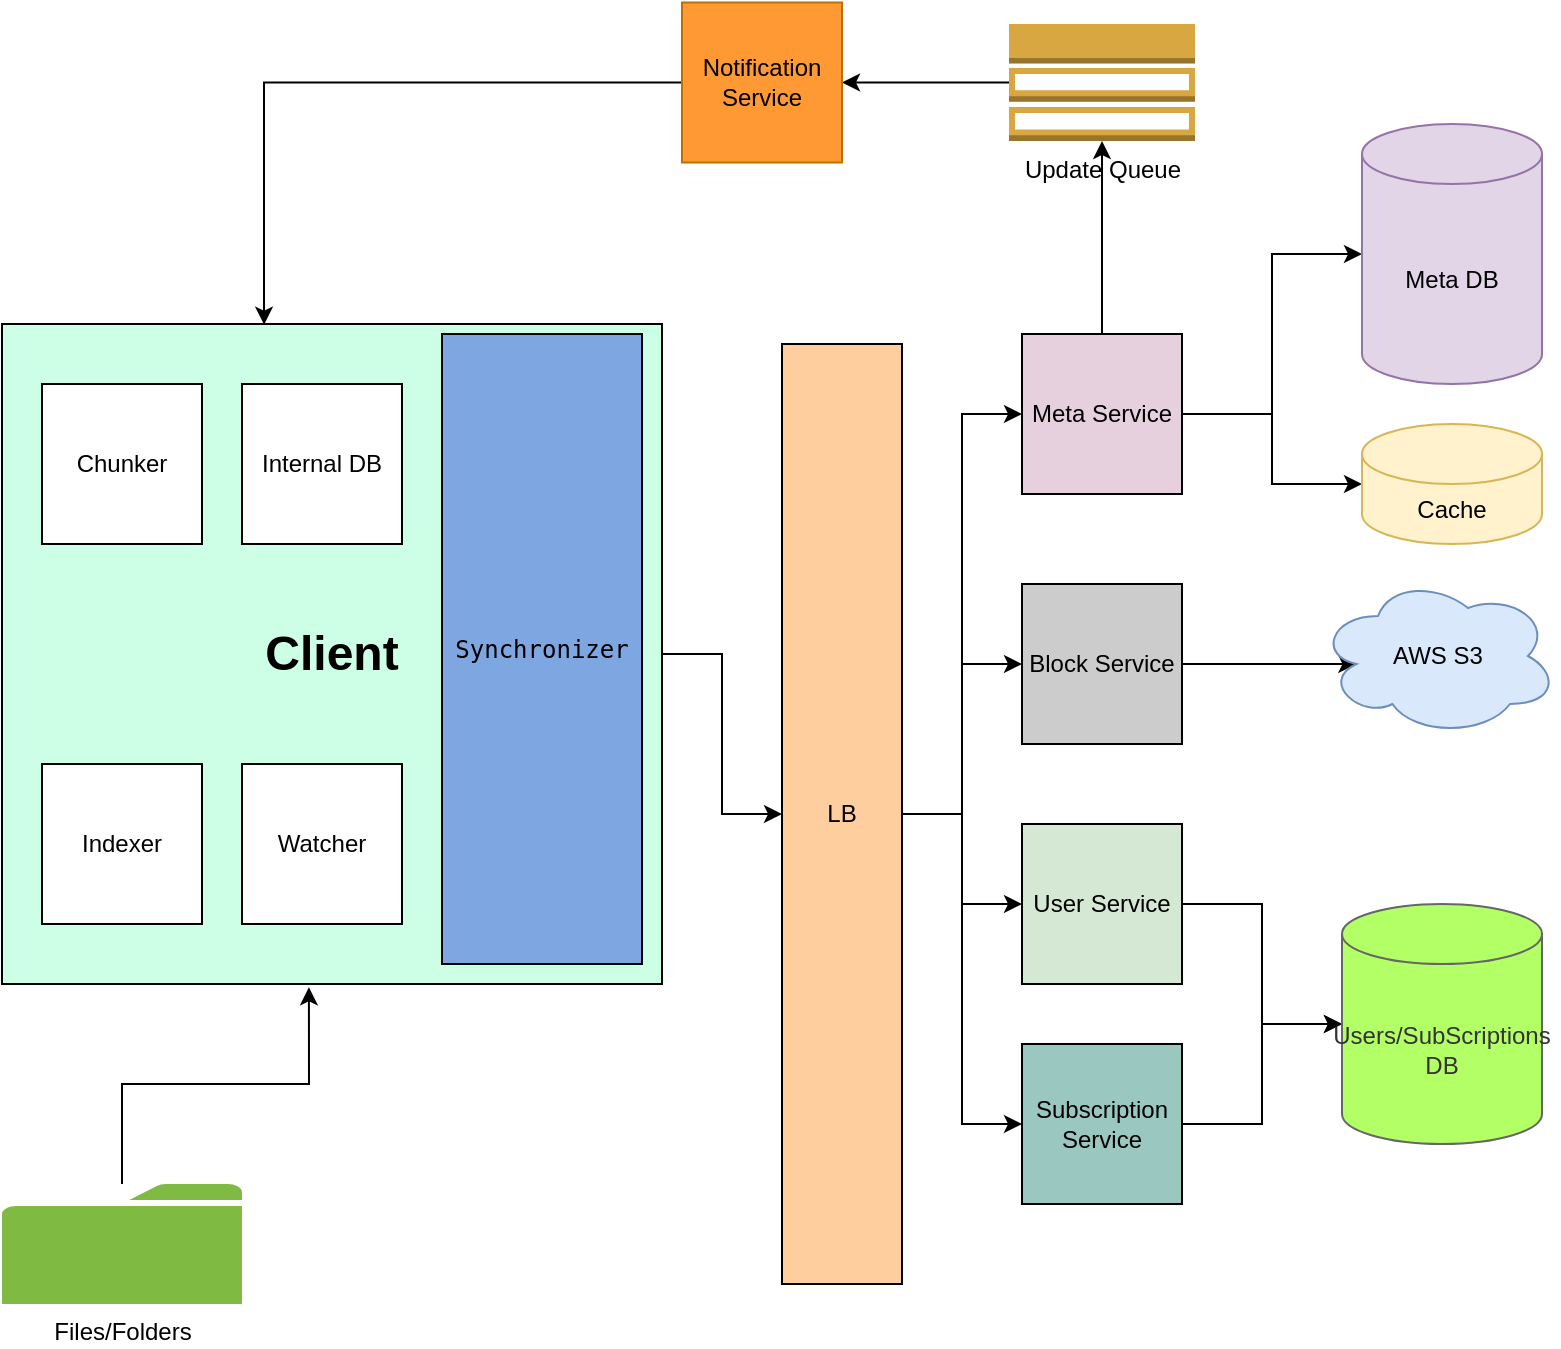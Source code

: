 <mxfile version="20.2.3" type="github">
  <diagram id="wSEB3fK-XeF4CPHWAN03" name="Page-1">
    <mxGraphModel dx="998" dy="1640" grid="1" gridSize="10" guides="1" tooltips="1" connect="1" arrows="1" fold="1" page="1" pageScale="1" pageWidth="850" pageHeight="1100" math="0" shadow="0">
      <root>
        <mxCell id="0" />
        <mxCell id="1" parent="0" />
        <mxCell id="wRP9L-mu9rGhEelxiZSA-36" style="edgeStyle=orthogonalEdgeStyle;rounded=0;orthogonalLoop=1;jettySize=auto;html=1;entryX=0.465;entryY=1.005;entryDx=0;entryDy=0;entryPerimeter=0;" edge="1" parent="1" source="wRP9L-mu9rGhEelxiZSA-1" target="wRP9L-mu9rGhEelxiZSA-2">
          <mxGeometry relative="1" as="geometry" />
        </mxCell>
        <mxCell id="wRP9L-mu9rGhEelxiZSA-1" value="Files/Folders" style="sketch=0;pointerEvents=1;shadow=0;dashed=0;html=1;strokeColor=none;labelPosition=center;verticalLabelPosition=bottom;verticalAlign=top;outlineConnect=0;align=center;shape=mxgraph.office.concepts.folder;fillColor=#7FBA42;" vertex="1" parent="1">
          <mxGeometry x="50" y="460" width="120" height="60" as="geometry" />
        </mxCell>
        <mxCell id="wRP9L-mu9rGhEelxiZSA-10" style="edgeStyle=orthogonalEdgeStyle;rounded=0;orthogonalLoop=1;jettySize=auto;html=1;exitX=1;exitY=0.5;exitDx=0;exitDy=0;entryX=0;entryY=0.5;entryDx=0;entryDy=0;" edge="1" parent="1" source="wRP9L-mu9rGhEelxiZSA-2" target="wRP9L-mu9rGhEelxiZSA-11">
          <mxGeometry relative="1" as="geometry">
            <mxPoint x="360" y="155" as="targetPoint" />
          </mxGeometry>
        </mxCell>
        <mxCell id="wRP9L-mu9rGhEelxiZSA-2" value="&lt;h1&gt;&lt;b&gt;Client&lt;/b&gt;&lt;/h1&gt;" style="whiteSpace=wrap;html=1;aspect=fixed;fillColor=#CCFFE6;" vertex="1" parent="1">
          <mxGeometry x="50" y="30" width="330" height="330" as="geometry" />
        </mxCell>
        <mxCell id="wRP9L-mu9rGhEelxiZSA-4" value="Chunker" style="whiteSpace=wrap;html=1;aspect=fixed;" vertex="1" parent="1">
          <mxGeometry x="70" y="60" width="80" height="80" as="geometry" />
        </mxCell>
        <mxCell id="wRP9L-mu9rGhEelxiZSA-5" value="Internal DB" style="whiteSpace=wrap;html=1;aspect=fixed;" vertex="1" parent="1">
          <mxGeometry x="170" y="60" width="80" height="80" as="geometry" />
        </mxCell>
        <mxCell id="wRP9L-mu9rGhEelxiZSA-6" value="Indexer" style="whiteSpace=wrap;html=1;aspect=fixed;" vertex="1" parent="1">
          <mxGeometry x="70" y="250" width="80" height="80" as="geometry" />
        </mxCell>
        <mxCell id="wRP9L-mu9rGhEelxiZSA-7" value="Watcher" style="whiteSpace=wrap;html=1;aspect=fixed;" vertex="1" parent="1">
          <mxGeometry x="170" y="250" width="80" height="80" as="geometry" />
        </mxCell>
        <mxCell id="wRP9L-mu9rGhEelxiZSA-17" style="edgeStyle=orthogonalEdgeStyle;rounded=0;orthogonalLoop=1;jettySize=auto;html=1;entryX=0;entryY=0.5;entryDx=0;entryDy=0;" edge="1" parent="1" source="wRP9L-mu9rGhEelxiZSA-11" target="wRP9L-mu9rGhEelxiZSA-14">
          <mxGeometry relative="1" as="geometry" />
        </mxCell>
        <mxCell id="wRP9L-mu9rGhEelxiZSA-19" style="edgeStyle=orthogonalEdgeStyle;rounded=0;orthogonalLoop=1;jettySize=auto;html=1;exitX=1;exitY=0.5;exitDx=0;exitDy=0;entryX=0;entryY=0.5;entryDx=0;entryDy=0;" edge="1" parent="1" source="wRP9L-mu9rGhEelxiZSA-11" target="wRP9L-mu9rGhEelxiZSA-15">
          <mxGeometry relative="1" as="geometry" />
        </mxCell>
        <mxCell id="wRP9L-mu9rGhEelxiZSA-20" style="edgeStyle=orthogonalEdgeStyle;rounded=0;orthogonalLoop=1;jettySize=auto;html=1;exitX=1;exitY=0.5;exitDx=0;exitDy=0;entryX=0;entryY=0.5;entryDx=0;entryDy=0;" edge="1" parent="1" source="wRP9L-mu9rGhEelxiZSA-11" target="wRP9L-mu9rGhEelxiZSA-16">
          <mxGeometry relative="1" as="geometry" />
        </mxCell>
        <mxCell id="wRP9L-mu9rGhEelxiZSA-21" style="edgeStyle=orthogonalEdgeStyle;rounded=0;orthogonalLoop=1;jettySize=auto;html=1;exitX=1;exitY=0.5;exitDx=0;exitDy=0;" edge="1" parent="1" source="wRP9L-mu9rGhEelxiZSA-11" target="wRP9L-mu9rGhEelxiZSA-13">
          <mxGeometry relative="1" as="geometry" />
        </mxCell>
        <mxCell id="wRP9L-mu9rGhEelxiZSA-11" value="LB" style="rounded=0;whiteSpace=wrap;html=1;fillColor=#FFCE9F;" vertex="1" parent="1">
          <mxGeometry x="440" y="40" width="60" height="470" as="geometry" />
        </mxCell>
        <mxCell id="wRP9L-mu9rGhEelxiZSA-12" value="&lt;pre&gt;Synchronizer&lt;/pre&gt;" style="rounded=0;whiteSpace=wrap;html=1;fillColor=#7EA6E0;" vertex="1" parent="1">
          <mxGeometry x="270" y="35" width="100" height="315" as="geometry" />
        </mxCell>
        <mxCell id="wRP9L-mu9rGhEelxiZSA-28" style="edgeStyle=orthogonalEdgeStyle;rounded=0;orthogonalLoop=1;jettySize=auto;html=1;exitX=1;exitY=0.5;exitDx=0;exitDy=0;entryX=0;entryY=0.5;entryDx=0;entryDy=0;entryPerimeter=0;" edge="1" parent="1" source="wRP9L-mu9rGhEelxiZSA-13" target="wRP9L-mu9rGhEelxiZSA-27">
          <mxGeometry relative="1" as="geometry" />
        </mxCell>
        <mxCell id="wRP9L-mu9rGhEelxiZSA-30" style="edgeStyle=orthogonalEdgeStyle;rounded=0;orthogonalLoop=1;jettySize=auto;html=1;exitX=1;exitY=0.5;exitDx=0;exitDy=0;entryX=0;entryY=0.5;entryDx=0;entryDy=0;entryPerimeter=0;" edge="1" parent="1" source="wRP9L-mu9rGhEelxiZSA-13" target="wRP9L-mu9rGhEelxiZSA-29">
          <mxGeometry relative="1" as="geometry" />
        </mxCell>
        <mxCell id="wRP9L-mu9rGhEelxiZSA-33" style="edgeStyle=orthogonalEdgeStyle;rounded=0;orthogonalLoop=1;jettySize=auto;html=1;exitX=0.5;exitY=0;exitDx=0;exitDy=0;entryX=0.5;entryY=1;entryDx=0;entryDy=0;entryPerimeter=0;" edge="1" parent="1" source="wRP9L-mu9rGhEelxiZSA-13" target="wRP9L-mu9rGhEelxiZSA-31">
          <mxGeometry relative="1" as="geometry" />
        </mxCell>
        <mxCell id="wRP9L-mu9rGhEelxiZSA-13" value="Meta Service" style="whiteSpace=wrap;html=1;aspect=fixed;fillColor=#E6D0DE;" vertex="1" parent="1">
          <mxGeometry x="560" y="35" width="80" height="80" as="geometry" />
        </mxCell>
        <mxCell id="wRP9L-mu9rGhEelxiZSA-26" style="edgeStyle=orthogonalEdgeStyle;rounded=0;orthogonalLoop=1;jettySize=auto;html=1;exitX=1;exitY=0.5;exitDx=0;exitDy=0;entryX=0.16;entryY=0.55;entryDx=0;entryDy=0;entryPerimeter=0;" edge="1" parent="1" source="wRP9L-mu9rGhEelxiZSA-14" target="wRP9L-mu9rGhEelxiZSA-25">
          <mxGeometry relative="1" as="geometry" />
        </mxCell>
        <mxCell id="wRP9L-mu9rGhEelxiZSA-14" value="Block Service" style="whiteSpace=wrap;html=1;aspect=fixed;fillColor=#CCCCCC;" vertex="1" parent="1">
          <mxGeometry x="560" y="160" width="80" height="80" as="geometry" />
        </mxCell>
        <mxCell id="wRP9L-mu9rGhEelxiZSA-23" style="edgeStyle=orthogonalEdgeStyle;rounded=0;orthogonalLoop=1;jettySize=auto;html=1;entryX=0;entryY=0.5;entryDx=0;entryDy=0;entryPerimeter=0;" edge="1" parent="1" source="wRP9L-mu9rGhEelxiZSA-15" target="wRP9L-mu9rGhEelxiZSA-22">
          <mxGeometry relative="1" as="geometry" />
        </mxCell>
        <mxCell id="wRP9L-mu9rGhEelxiZSA-15" value="User Service" style="whiteSpace=wrap;html=1;aspect=fixed;fillColor=#D5E8D4;" vertex="1" parent="1">
          <mxGeometry x="560" y="280" width="80" height="80" as="geometry" />
        </mxCell>
        <mxCell id="wRP9L-mu9rGhEelxiZSA-24" style="edgeStyle=orthogonalEdgeStyle;rounded=0;orthogonalLoop=1;jettySize=auto;html=1;entryX=0;entryY=0.5;entryDx=0;entryDy=0;entryPerimeter=0;" edge="1" parent="1" source="wRP9L-mu9rGhEelxiZSA-16" target="wRP9L-mu9rGhEelxiZSA-22">
          <mxGeometry relative="1" as="geometry" />
        </mxCell>
        <mxCell id="wRP9L-mu9rGhEelxiZSA-16" value="Subscription Service" style="whiteSpace=wrap;html=1;aspect=fixed;fillColor=#9AC7BF;" vertex="1" parent="1">
          <mxGeometry x="560" y="390" width="80" height="80" as="geometry" />
        </mxCell>
        <mxCell id="wRP9L-mu9rGhEelxiZSA-22" value="Users/SubScriptions DB" style="shape=cylinder3;whiteSpace=wrap;html=1;boundedLbl=1;backgroundOutline=1;size=15;fillColor=#B3FF66;fontColor=#333333;strokeColor=#666666;" vertex="1" parent="1">
          <mxGeometry x="720" y="320" width="100" height="120" as="geometry" />
        </mxCell>
        <mxCell id="wRP9L-mu9rGhEelxiZSA-25" value="AWS S3" style="ellipse;shape=cloud;whiteSpace=wrap;html=1;fillColor=#dae8fc;strokeColor=#6c8ebf;" vertex="1" parent="1">
          <mxGeometry x="708" y="156" width="120" height="80" as="geometry" />
        </mxCell>
        <mxCell id="wRP9L-mu9rGhEelxiZSA-27" value="Cache" style="shape=cylinder3;whiteSpace=wrap;html=1;boundedLbl=1;backgroundOutline=1;size=15;fillColor=#fff2cc;strokeColor=#d6b656;" vertex="1" parent="1">
          <mxGeometry x="730" y="80" width="90" height="60" as="geometry" />
        </mxCell>
        <mxCell id="wRP9L-mu9rGhEelxiZSA-29" value="Meta DB" style="shape=cylinder3;whiteSpace=wrap;html=1;boundedLbl=1;backgroundOutline=1;size=15;fillColor=#e1d5e7;strokeColor=#9673a6;" vertex="1" parent="1">
          <mxGeometry x="730" y="-70" width="90" height="130" as="geometry" />
        </mxCell>
        <mxCell id="wRP9L-mu9rGhEelxiZSA-34" style="edgeStyle=orthogonalEdgeStyle;rounded=0;orthogonalLoop=1;jettySize=auto;html=1;exitX=0;exitY=0.5;exitDx=0;exitDy=0;exitPerimeter=0;" edge="1" parent="1" source="wRP9L-mu9rGhEelxiZSA-31" target="wRP9L-mu9rGhEelxiZSA-32">
          <mxGeometry relative="1" as="geometry" />
        </mxCell>
        <mxCell id="wRP9L-mu9rGhEelxiZSA-31" value="Update Queue" style="outlineConnect=0;dashed=0;verticalLabelPosition=bottom;verticalAlign=top;align=center;html=1;shape=mxgraph.aws3.topic_2;fillColor=#D9A741;gradientColor=none;" vertex="1" parent="1">
          <mxGeometry x="553.5" y="-120" width="93" height="58.5" as="geometry" />
        </mxCell>
        <mxCell id="wRP9L-mu9rGhEelxiZSA-35" style="edgeStyle=orthogonalEdgeStyle;rounded=0;orthogonalLoop=1;jettySize=auto;html=1;entryX=0.397;entryY=0.001;entryDx=0;entryDy=0;entryPerimeter=0;" edge="1" parent="1" source="wRP9L-mu9rGhEelxiZSA-32" target="wRP9L-mu9rGhEelxiZSA-2">
          <mxGeometry relative="1" as="geometry" />
        </mxCell>
        <mxCell id="wRP9L-mu9rGhEelxiZSA-32" value="Notification Service" style="whiteSpace=wrap;html=1;aspect=fixed;fillColor=#FF9933;fontColor=#000000;strokeColor=#BD7000;" vertex="1" parent="1">
          <mxGeometry x="390" y="-130.75" width="80" height="80" as="geometry" />
        </mxCell>
      </root>
    </mxGraphModel>
  </diagram>
</mxfile>
